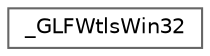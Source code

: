 digraph "类继承关系图"
{
 // LATEX_PDF_SIZE
  bgcolor="transparent";
  edge [fontname=Helvetica,fontsize=10,labelfontname=Helvetica,labelfontsize=10];
  node [fontname=Helvetica,fontsize=10,shape=box,height=0.2,width=0.4];
  rankdir="LR";
  Node0 [id="Node000000",label="_GLFWtlsWin32",height=0.2,width=0.4,color="grey40", fillcolor="white", style="filled",URL="$struct___g_l_f_wtls_win32.html",tooltip=" "];
}
